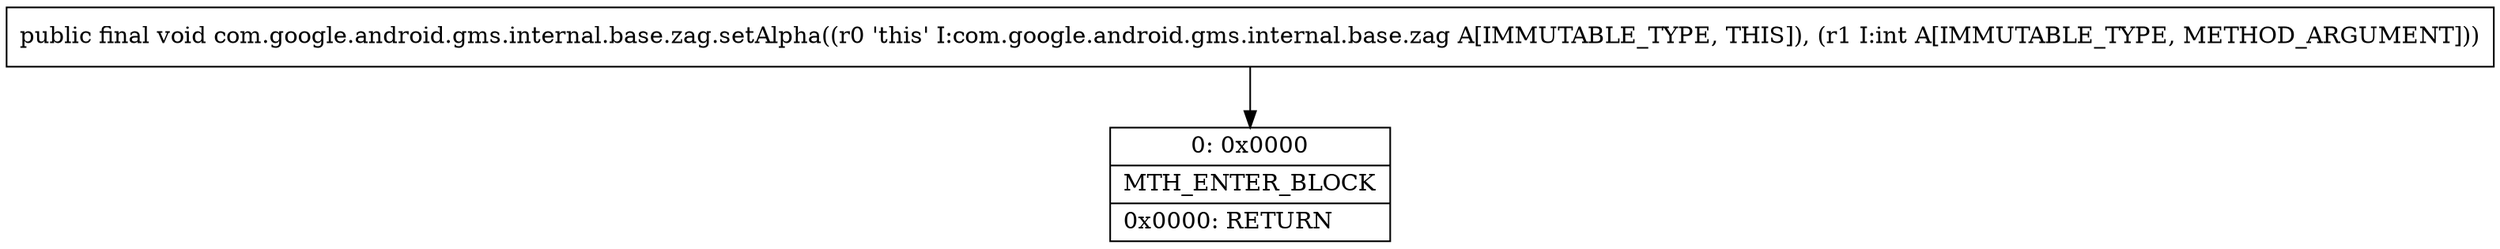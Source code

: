 digraph "CFG forcom.google.android.gms.internal.base.zag.setAlpha(I)V" {
Node_0 [shape=record,label="{0\:\ 0x0000|MTH_ENTER_BLOCK\l|0x0000: RETURN   \l}"];
MethodNode[shape=record,label="{public final void com.google.android.gms.internal.base.zag.setAlpha((r0 'this' I:com.google.android.gms.internal.base.zag A[IMMUTABLE_TYPE, THIS]), (r1 I:int A[IMMUTABLE_TYPE, METHOD_ARGUMENT])) }"];
MethodNode -> Node_0;
}

